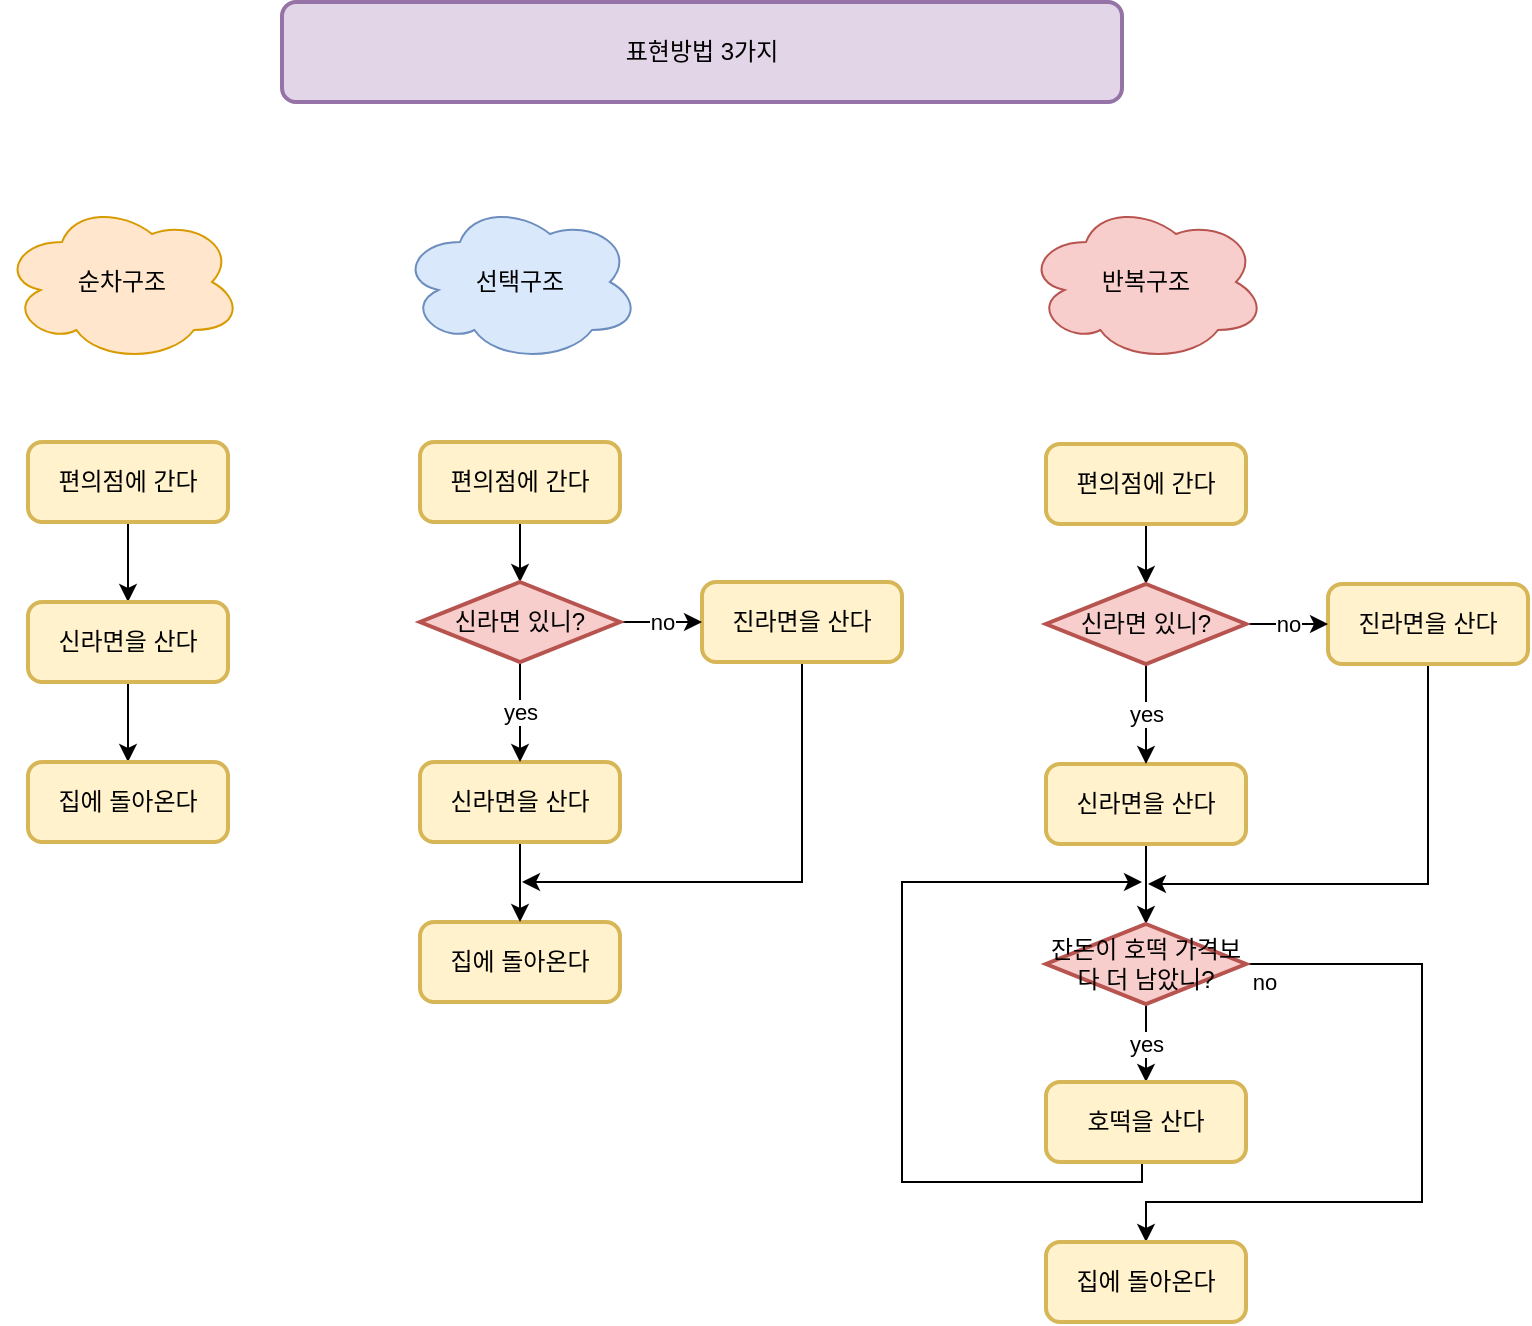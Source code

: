 <mxfile version="20.2.3" type="device"><diagram id="ef7e1b3fPFwC12Xc-YA4" name="페이지-1"><mxGraphModel dx="1102" dy="2034" grid="1" gridSize="10" guides="1" tooltips="1" connect="1" arrows="1" fold="1" page="1" pageScale="1" pageWidth="827" pageHeight="1169" math="0" shadow="0"><root><mxCell id="0"/><mxCell id="1" parent="0"/><mxCell id="D6zbfAfZ13e63av8j3c5-9" value="표현방법 3가지" style="rounded=1;whiteSpace=wrap;html=1;absoluteArcSize=1;arcSize=14;strokeWidth=2;fillColor=#e1d5e7;strokeColor=#9673a6;" parent="1" vertex="1"><mxGeometry x="180" y="-1140" width="420" height="50" as="geometry"/></mxCell><mxCell id="D6zbfAfZ13e63av8j3c5-11" value="순차구조" style="ellipse;shape=cloud;whiteSpace=wrap;html=1;fillColor=#ffe6cc;strokeColor=#d79b00;" parent="1" vertex="1"><mxGeometry x="40" y="-1040" width="120" height="80" as="geometry"/></mxCell><mxCell id="D6zbfAfZ13e63av8j3c5-12" value="선택구조" style="ellipse;shape=cloud;whiteSpace=wrap;html=1;fillColor=#dae8fc;strokeColor=#6c8ebf;" parent="1" vertex="1"><mxGeometry x="239" y="-1040" width="120" height="80" as="geometry"/></mxCell><mxCell id="D6zbfAfZ13e63av8j3c5-13" value="반복구조" style="ellipse;shape=cloud;whiteSpace=wrap;html=1;fillColor=#f8cecc;strokeColor=#b85450;" parent="1" vertex="1"><mxGeometry x="552" y="-1040" width="120" height="80" as="geometry"/></mxCell><mxCell id="D6zbfAfZ13e63av8j3c5-20" value="" style="edgeStyle=orthogonalEdgeStyle;rounded=0;orthogonalLoop=1;jettySize=auto;html=1;" parent="1" source="D6zbfAfZ13e63av8j3c5-14" target="D6zbfAfZ13e63av8j3c5-15" edge="1"><mxGeometry relative="1" as="geometry"/></mxCell><mxCell id="D6zbfAfZ13e63av8j3c5-14" value="편의점에 간다" style="rounded=1;whiteSpace=wrap;html=1;absoluteArcSize=1;arcSize=14;strokeWidth=2;fillColor=#fff2cc;strokeColor=#d6b656;" parent="1" vertex="1"><mxGeometry x="53" y="-920" width="100" height="40" as="geometry"/></mxCell><mxCell id="D6zbfAfZ13e63av8j3c5-21" value="" style="edgeStyle=orthogonalEdgeStyle;rounded=0;orthogonalLoop=1;jettySize=auto;html=1;" parent="1" source="D6zbfAfZ13e63av8j3c5-15" target="D6zbfAfZ13e63av8j3c5-16" edge="1"><mxGeometry relative="1" as="geometry"/></mxCell><mxCell id="D6zbfAfZ13e63av8j3c5-15" value="신라면을 산다" style="rounded=1;whiteSpace=wrap;html=1;absoluteArcSize=1;arcSize=14;strokeWidth=2;fillColor=#fff2cc;strokeColor=#d6b656;" parent="1" vertex="1"><mxGeometry x="53" y="-840" width="100" height="40" as="geometry"/></mxCell><mxCell id="D6zbfAfZ13e63av8j3c5-16" value="집에 돌아온다" style="rounded=1;whiteSpace=wrap;html=1;absoluteArcSize=1;arcSize=14;strokeWidth=2;fillColor=#fff2cc;strokeColor=#d6b656;" parent="1" vertex="1"><mxGeometry x="53" y="-760" width="100" height="40" as="geometry"/></mxCell><mxCell id="D6zbfAfZ13e63av8j3c5-27" value="" style="edgeStyle=orthogonalEdgeStyle;rounded=0;orthogonalLoop=1;jettySize=auto;html=1;" parent="1" source="D6zbfAfZ13e63av8j3c5-19" target="D6zbfAfZ13e63av8j3c5-25" edge="1"><mxGeometry relative="1" as="geometry"/></mxCell><mxCell id="D6zbfAfZ13e63av8j3c5-19" value="편의점에 간다" style="rounded=1;whiteSpace=wrap;html=1;absoluteArcSize=1;arcSize=14;strokeWidth=2;fillColor=#fff2cc;strokeColor=#d6b656;" parent="1" vertex="1"><mxGeometry x="249" y="-920" width="100" height="40" as="geometry"/></mxCell><mxCell id="D6zbfAfZ13e63av8j3c5-32" style="edgeStyle=orthogonalEdgeStyle;rounded=0;orthogonalLoop=1;jettySize=auto;html=1;" parent="1" source="D6zbfAfZ13e63av8j3c5-22" edge="1"><mxGeometry relative="1" as="geometry"><mxPoint x="300" y="-700" as="targetPoint"/><Array as="points"><mxPoint x="440" y="-700"/></Array></mxGeometry></mxCell><mxCell id="D6zbfAfZ13e63av8j3c5-22" value="진라면을 산다" style="rounded=1;whiteSpace=wrap;html=1;absoluteArcSize=1;arcSize=14;strokeWidth=2;fillColor=#fff2cc;strokeColor=#d6b656;" parent="1" vertex="1"><mxGeometry x="390" y="-850" width="100" height="40" as="geometry"/></mxCell><mxCell id="D6zbfAfZ13e63av8j3c5-23" value="집에 돌아온다" style="rounded=1;whiteSpace=wrap;html=1;absoluteArcSize=1;arcSize=14;strokeWidth=2;fillColor=#fff2cc;strokeColor=#d6b656;" parent="1" vertex="1"><mxGeometry x="249" y="-680" width="100" height="40" as="geometry"/></mxCell><mxCell id="D6zbfAfZ13e63av8j3c5-31" value="" style="edgeStyle=orthogonalEdgeStyle;rounded=0;orthogonalLoop=1;jettySize=auto;html=1;" parent="1" source="D6zbfAfZ13e63av8j3c5-24" target="D6zbfAfZ13e63av8j3c5-23" edge="1"><mxGeometry relative="1" as="geometry"/></mxCell><mxCell id="D6zbfAfZ13e63av8j3c5-24" value="신라면을 산다" style="rounded=1;whiteSpace=wrap;html=1;absoluteArcSize=1;arcSize=14;strokeWidth=2;fillColor=#fff2cc;strokeColor=#d6b656;" parent="1" vertex="1"><mxGeometry x="249" y="-760" width="100" height="40" as="geometry"/></mxCell><mxCell id="D6zbfAfZ13e63av8j3c5-28" value="yes" style="edgeStyle=orthogonalEdgeStyle;rounded=0;orthogonalLoop=1;jettySize=auto;html=1;" parent="1" source="D6zbfAfZ13e63av8j3c5-25" target="D6zbfAfZ13e63av8j3c5-24" edge="1"><mxGeometry relative="1" as="geometry"/></mxCell><mxCell id="D6zbfAfZ13e63av8j3c5-29" value="no" style="edgeStyle=orthogonalEdgeStyle;rounded=0;orthogonalLoop=1;jettySize=auto;html=1;" parent="1" source="D6zbfAfZ13e63av8j3c5-25" target="D6zbfAfZ13e63av8j3c5-22" edge="1"><mxGeometry relative="1" as="geometry"/></mxCell><mxCell id="D6zbfAfZ13e63av8j3c5-25" value="신라면 있니?" style="strokeWidth=2;html=1;shape=mxgraph.flowchart.decision;whiteSpace=wrap;fillColor=#f8cecc;strokeColor=#b85450;" parent="1" vertex="1"><mxGeometry x="249" y="-850" width="100" height="40" as="geometry"/></mxCell><mxCell id="D6zbfAfZ13e63av8j3c5-34" value="" style="edgeStyle=orthogonalEdgeStyle;rounded=0;orthogonalLoop=1;jettySize=auto;html=1;" parent="1" source="D6zbfAfZ13e63av8j3c5-35" target="D6zbfAfZ13e63av8j3c5-43" edge="1"><mxGeometry relative="1" as="geometry"/></mxCell><mxCell id="D6zbfAfZ13e63av8j3c5-35" value="편의점에 간다" style="rounded=1;whiteSpace=wrap;html=1;absoluteArcSize=1;arcSize=14;strokeWidth=2;fillColor=#fff2cc;strokeColor=#d6b656;" parent="1" vertex="1"><mxGeometry x="562" y="-919" width="100" height="40" as="geometry"/></mxCell><mxCell id="D6zbfAfZ13e63av8j3c5-36" style="edgeStyle=orthogonalEdgeStyle;rounded=0;orthogonalLoop=1;jettySize=auto;html=1;" parent="1" source="D6zbfAfZ13e63av8j3c5-37" edge="1"><mxGeometry relative="1" as="geometry"><mxPoint x="613" y="-699" as="targetPoint"/><Array as="points"><mxPoint x="753" y="-699"/></Array></mxGeometry></mxCell><mxCell id="D6zbfAfZ13e63av8j3c5-37" value="진라면을 산다" style="rounded=1;whiteSpace=wrap;html=1;absoluteArcSize=1;arcSize=14;strokeWidth=2;fillColor=#fff2cc;strokeColor=#d6b656;" parent="1" vertex="1"><mxGeometry x="703" y="-849" width="100" height="40" as="geometry"/></mxCell><mxCell id="D6zbfAfZ13e63av8j3c5-39" value="" style="edgeStyle=orthogonalEdgeStyle;rounded=0;orthogonalLoop=1;jettySize=auto;html=1;" parent="1" source="D6zbfAfZ13e63av8j3c5-40" edge="1"><mxGeometry relative="1" as="geometry"><mxPoint x="612" y="-679" as="targetPoint"/></mxGeometry></mxCell><mxCell id="D6zbfAfZ13e63av8j3c5-40" value="신라면을 산다" style="rounded=1;whiteSpace=wrap;html=1;absoluteArcSize=1;arcSize=14;strokeWidth=2;fillColor=#fff2cc;strokeColor=#d6b656;" parent="1" vertex="1"><mxGeometry x="562" y="-759" width="100" height="40" as="geometry"/></mxCell><mxCell id="D6zbfAfZ13e63av8j3c5-41" value="yes" style="edgeStyle=orthogonalEdgeStyle;rounded=0;orthogonalLoop=1;jettySize=auto;html=1;" parent="1" source="D6zbfAfZ13e63av8j3c5-43" target="D6zbfAfZ13e63av8j3c5-40" edge="1"><mxGeometry relative="1" as="geometry"/></mxCell><mxCell id="D6zbfAfZ13e63av8j3c5-42" value="no" style="edgeStyle=orthogonalEdgeStyle;rounded=0;orthogonalLoop=1;jettySize=auto;html=1;" parent="1" source="D6zbfAfZ13e63av8j3c5-43" target="D6zbfAfZ13e63av8j3c5-37" edge="1"><mxGeometry relative="1" as="geometry"/></mxCell><mxCell id="D6zbfAfZ13e63av8j3c5-43" value="신라면 있니?" style="strokeWidth=2;html=1;shape=mxgraph.flowchart.decision;whiteSpace=wrap;fillColor=#f8cecc;strokeColor=#b85450;" parent="1" vertex="1"><mxGeometry x="562" y="-849" width="100" height="40" as="geometry"/></mxCell><mxCell id="D6zbfAfZ13e63av8j3c5-55" value="yes" style="edgeStyle=orthogonalEdgeStyle;rounded=0;orthogonalLoop=1;jettySize=auto;html=1;" parent="1" source="D6zbfAfZ13e63av8j3c5-44" target="D6zbfAfZ13e63av8j3c5-45" edge="1"><mxGeometry relative="1" as="geometry"/></mxCell><mxCell id="D6zbfAfZ13e63av8j3c5-57" value="no" style="edgeStyle=orthogonalEdgeStyle;rounded=0;orthogonalLoop=1;jettySize=auto;html=1;entryX=0.5;entryY=0;entryDx=0;entryDy=0;" parent="1" source="D6zbfAfZ13e63av8j3c5-44" target="D6zbfAfZ13e63av8j3c5-46" edge="1"><mxGeometry x="-0.953" y="-9" relative="1" as="geometry"><mxPoint x="620" y="-540" as="targetPoint"/><Array as="points"><mxPoint x="750" y="-659"/><mxPoint x="750" y="-540"/><mxPoint x="612" y="-540"/></Array><mxPoint as="offset"/></mxGeometry></mxCell><mxCell id="D6zbfAfZ13e63av8j3c5-44" value="잔돈이 호떡 가격보다 더 남았니?" style="strokeWidth=2;html=1;shape=mxgraph.flowchart.decision;whiteSpace=wrap;fillColor=#f8cecc;strokeColor=#b85450;" parent="1" vertex="1"><mxGeometry x="562" y="-679" width="100" height="40" as="geometry"/></mxCell><mxCell id="D6zbfAfZ13e63av8j3c5-59" style="edgeStyle=orthogonalEdgeStyle;rounded=0;orthogonalLoop=1;jettySize=auto;html=1;" parent="1" source="D6zbfAfZ13e63av8j3c5-45" edge="1"><mxGeometry relative="1" as="geometry"><mxPoint x="610" y="-700" as="targetPoint"/><Array as="points"><mxPoint x="610" y="-550"/><mxPoint x="490" y="-550"/><mxPoint x="490" y="-700"/></Array></mxGeometry></mxCell><mxCell id="D6zbfAfZ13e63av8j3c5-45" value="호떡을 산다" style="rounded=1;whiteSpace=wrap;html=1;absoluteArcSize=1;arcSize=14;strokeWidth=2;fillColor=#fff2cc;strokeColor=#d6b656;" parent="1" vertex="1"><mxGeometry x="562" y="-600" width="100" height="40" as="geometry"/></mxCell><mxCell id="D6zbfAfZ13e63av8j3c5-46" value="집에 돌아온다" style="rounded=1;whiteSpace=wrap;html=1;absoluteArcSize=1;arcSize=14;strokeWidth=2;fillColor=#fff2cc;strokeColor=#d6b656;" parent="1" vertex="1"><mxGeometry x="562" y="-520" width="100" height="40" as="geometry"/></mxCell></root></mxGraphModel></diagram></mxfile>